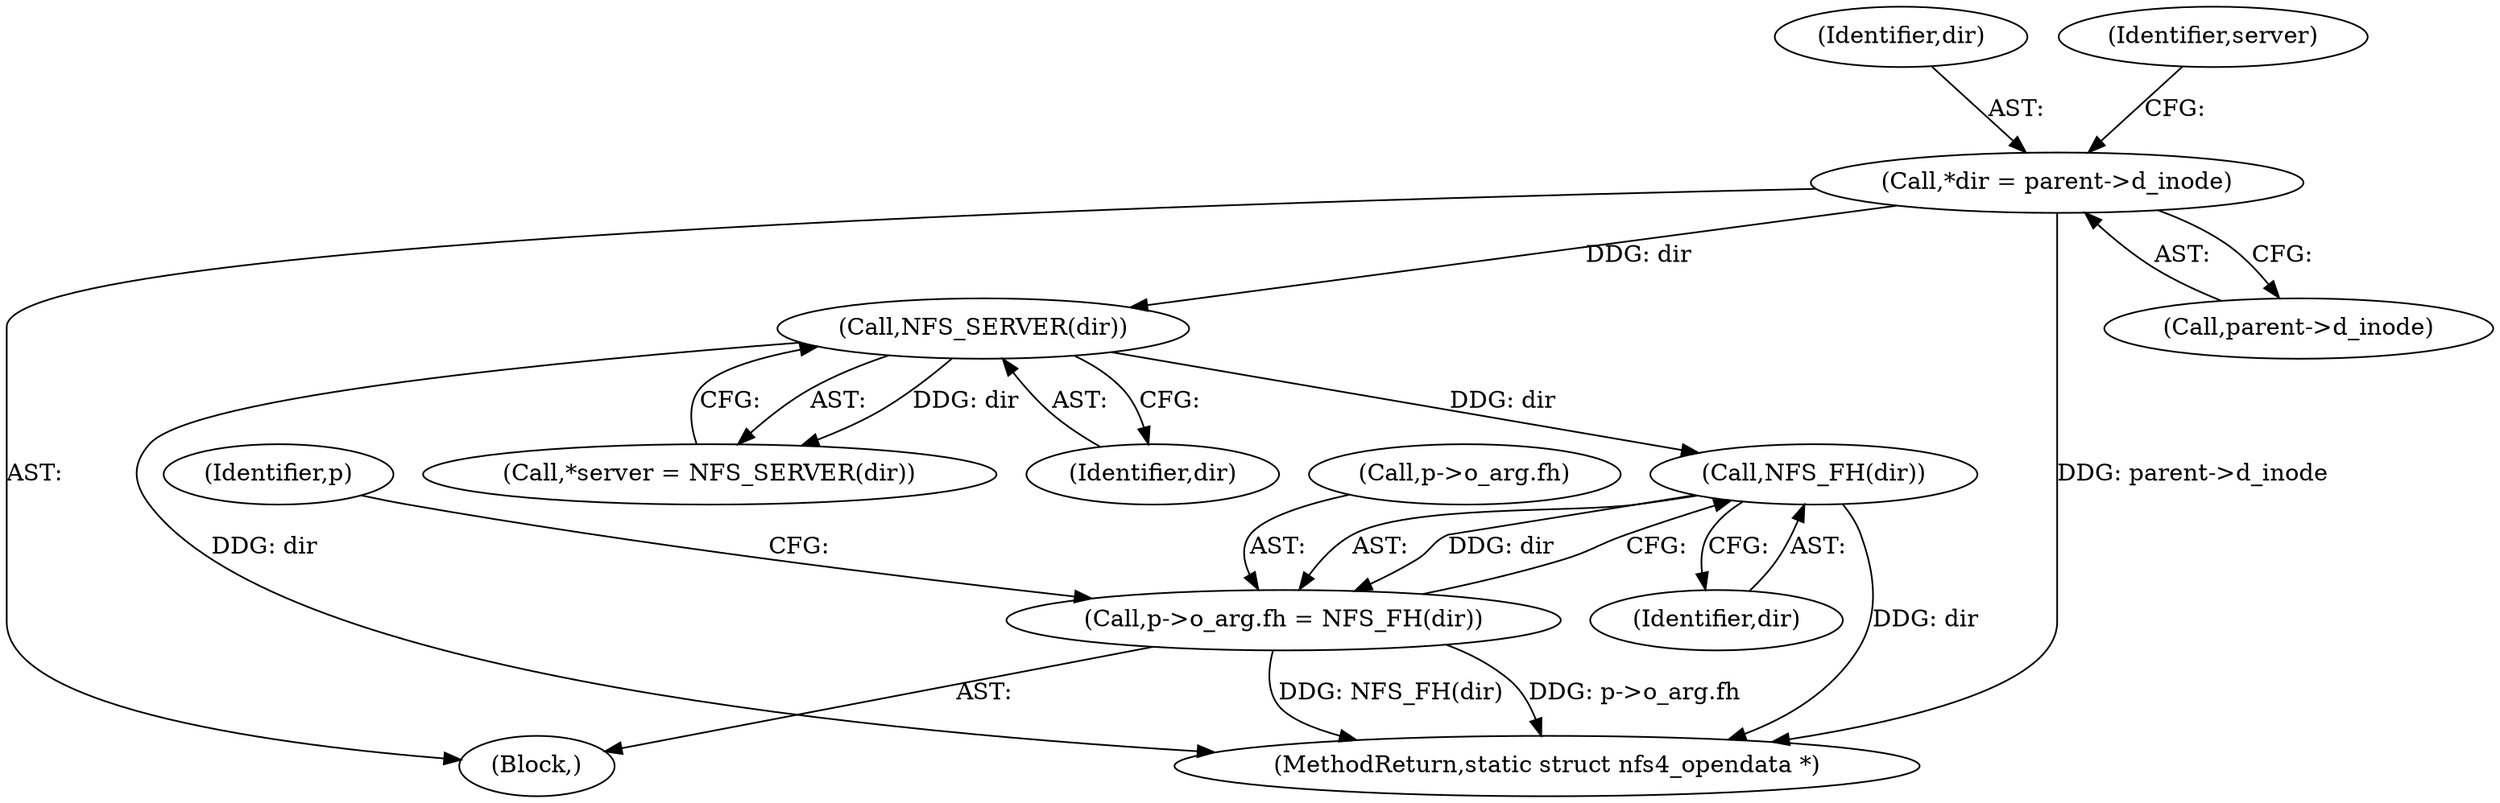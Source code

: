 digraph "0_linux_dc0b027dfadfcb8a5504f7d8052754bf8d501ab9_17@pointer" {
"1000198" [label="(Call,NFS_FH(dir))"];
"1000122" [label="(Call,NFS_SERVER(dir))"];
"1000114" [label="(Call,*dir = parent->d_inode)"];
"1000192" [label="(Call,p->o_arg.fh = NFS_FH(dir))"];
"1000193" [label="(Call,p->o_arg.fh)"];
"1000123" [label="(Identifier,dir)"];
"1000192" [label="(Call,p->o_arg.fh = NFS_FH(dir))"];
"1000105" [label="(Block,)"];
"1000204" [label="(Identifier,p)"];
"1000122" [label="(Call,NFS_SERVER(dir))"];
"1000199" [label="(Identifier,dir)"];
"1000378" [label="(MethodReturn,static struct nfs4_opendata *)"];
"1000115" [label="(Identifier,dir)"];
"1000198" [label="(Call,NFS_FH(dir))"];
"1000120" [label="(Call,*server = NFS_SERVER(dir))"];
"1000116" [label="(Call,parent->d_inode)"];
"1000121" [label="(Identifier,server)"];
"1000114" [label="(Call,*dir = parent->d_inode)"];
"1000198" -> "1000192"  [label="AST: "];
"1000198" -> "1000199"  [label="CFG: "];
"1000199" -> "1000198"  [label="AST: "];
"1000192" -> "1000198"  [label="CFG: "];
"1000198" -> "1000378"  [label="DDG: dir"];
"1000198" -> "1000192"  [label="DDG: dir"];
"1000122" -> "1000198"  [label="DDG: dir"];
"1000122" -> "1000120"  [label="AST: "];
"1000122" -> "1000123"  [label="CFG: "];
"1000123" -> "1000122"  [label="AST: "];
"1000120" -> "1000122"  [label="CFG: "];
"1000122" -> "1000378"  [label="DDG: dir"];
"1000122" -> "1000120"  [label="DDG: dir"];
"1000114" -> "1000122"  [label="DDG: dir"];
"1000114" -> "1000105"  [label="AST: "];
"1000114" -> "1000116"  [label="CFG: "];
"1000115" -> "1000114"  [label="AST: "];
"1000116" -> "1000114"  [label="AST: "];
"1000121" -> "1000114"  [label="CFG: "];
"1000114" -> "1000378"  [label="DDG: parent->d_inode"];
"1000192" -> "1000105"  [label="AST: "];
"1000193" -> "1000192"  [label="AST: "];
"1000204" -> "1000192"  [label="CFG: "];
"1000192" -> "1000378"  [label="DDG: p->o_arg.fh"];
"1000192" -> "1000378"  [label="DDG: NFS_FH(dir)"];
}
